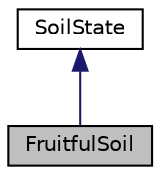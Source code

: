 digraph "FruitfulSoil"
{
 // LATEX_PDF_SIZE
  edge [fontname="Helvetica",fontsize="10",labelfontname="Helvetica",labelfontsize="10"];
  node [fontname="Helvetica",fontsize="10",shape=record];
  Node1 [label="FruitfulSoil",height=0.2,width=0.4,color="black", fillcolor="grey75", style="filled", fontcolor="black",tooltip="Concrete state class representing a fruitful soil state."];
  Node2 -> Node1 [dir="back",color="midnightblue",fontsize="10",style="solid",fontname="Helvetica"];
  Node2 [label="SoilState",height=0.2,width=0.4,color="black", fillcolor="white", style="filled",URL="$classSoilState.html",tooltip="Abstract base class for representing different states of soil."];
}
